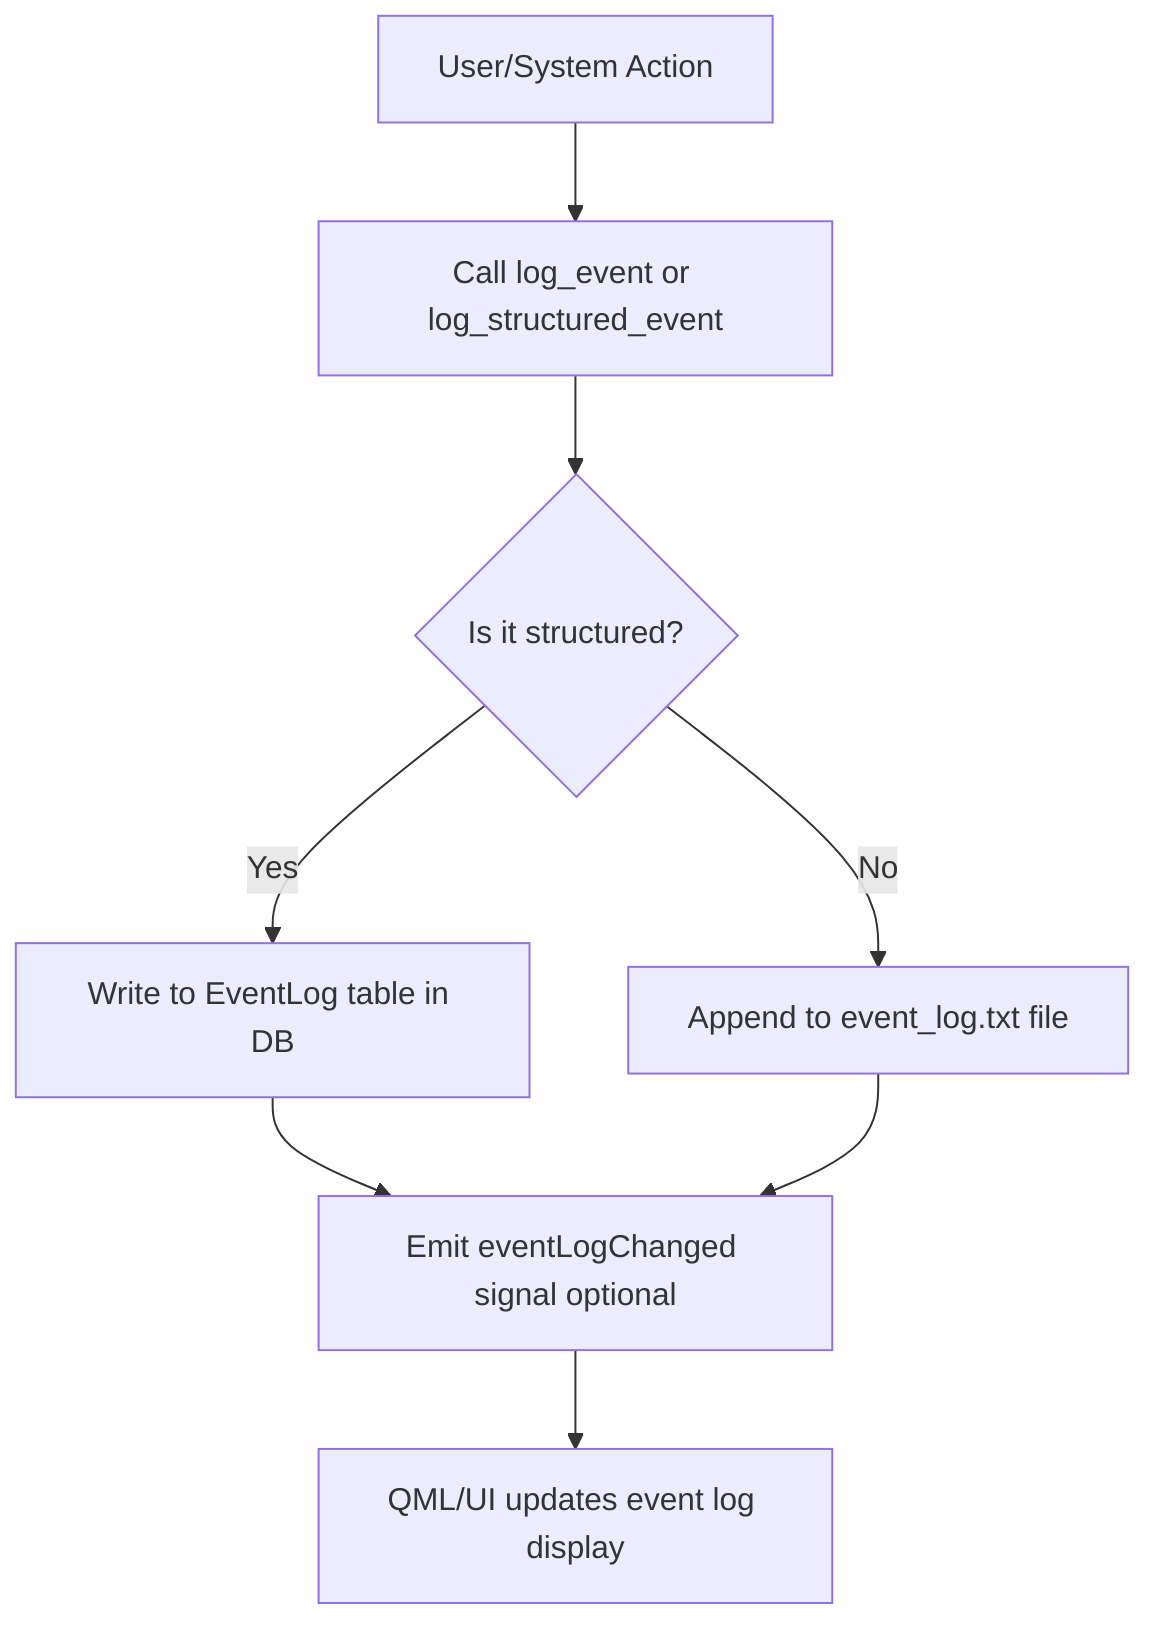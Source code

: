 flowchart TD
    A[User/System Action] --> B[Call log_event or log_structured_event]
    B --> C{Is it structured?}
    C -- Yes --> D[Write to EventLog table in DB]
    C -- No --> E[Append to event_log.txt file]
    D --> F[Emit eventLogChanged signal optional]
    E --> F
    F --> G[QML/UI updates event log display]